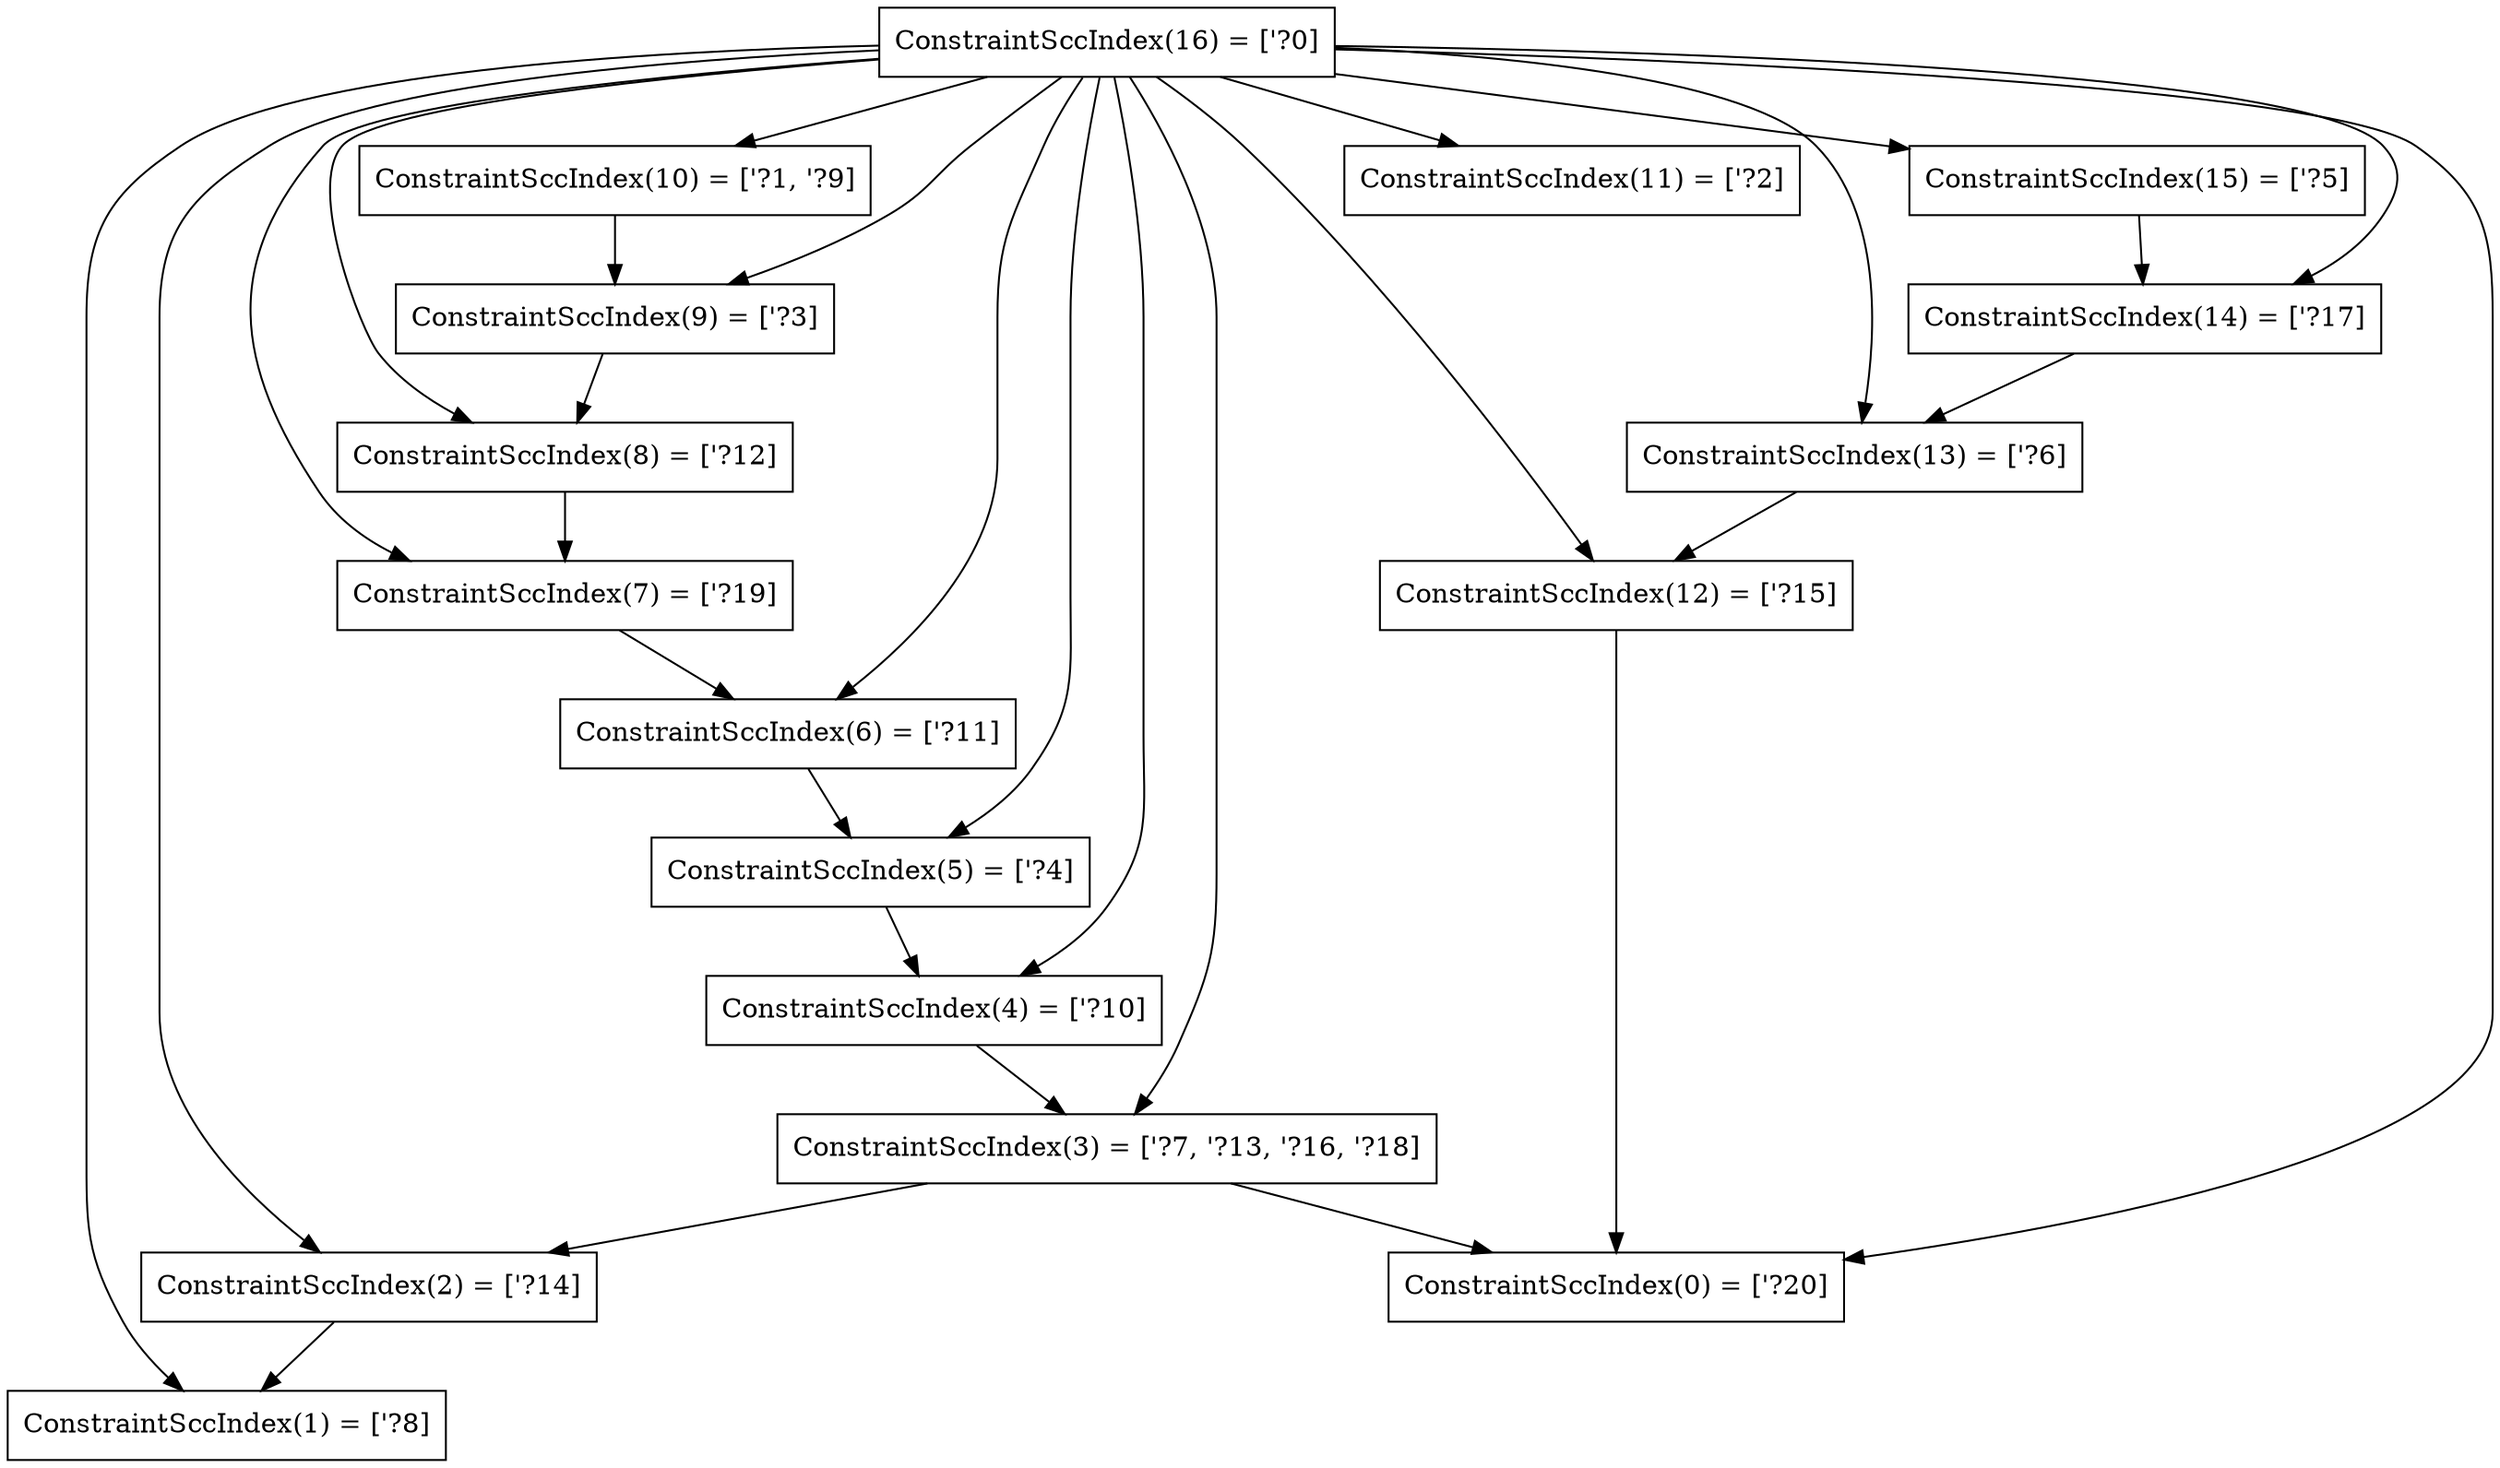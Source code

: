 digraph RegionInferenceContext {
    r0[label="ConstraintSccIndex(0) = [\'?20]"][shape="box"];
    r1[label="ConstraintSccIndex(1) = [\'?8]"][shape="box"];
    r2[label="ConstraintSccIndex(2) = [\'?14]"][shape="box"];
    r3[label="ConstraintSccIndex(3) = [\'?7, \'?13, \'?16, \'?18]"][shape="box"];
    r4[label="ConstraintSccIndex(4) = [\'?10]"][shape="box"];
    r5[label="ConstraintSccIndex(5) = [\'?4]"][shape="box"];
    r6[label="ConstraintSccIndex(6) = [\'?11]"][shape="box"];
    r7[label="ConstraintSccIndex(7) = [\'?19]"][shape="box"];
    r8[label="ConstraintSccIndex(8) = [\'?12]"][shape="box"];
    r9[label="ConstraintSccIndex(9) = [\'?3]"][shape="box"];
    r10[label="ConstraintSccIndex(10) = [\'?1, \'?9]"][shape="box"];
    r11[label="ConstraintSccIndex(11) = [\'?2]"][shape="box"];
    r12[label="ConstraintSccIndex(12) = [\'?15]"][shape="box"];
    r13[label="ConstraintSccIndex(13) = [\'?6]"][shape="box"];
    r14[label="ConstraintSccIndex(14) = [\'?17]"][shape="box"];
    r15[label="ConstraintSccIndex(15) = [\'?5]"][shape="box"];
    r16[label="ConstraintSccIndex(16) = [\'?0]"][shape="box"];
    r2 -> r1[label=""];
    r3 -> r0[label=""];
    r3 -> r2[label=""];
    r4 -> r3[label=""];
    r5 -> r4[label=""];
    r6 -> r5[label=""];
    r7 -> r6[label=""];
    r8 -> r7[label=""];
    r9 -> r8[label=""];
    r10 -> r9[label=""];
    r12 -> r0[label=""];
    r13 -> r12[label=""];
    r14 -> r13[label=""];
    r15 -> r14[label=""];
    r16 -> r10[label=""];
    r16 -> r11[label=""];
    r16 -> r9[label=""];
    r16 -> r5[label=""];
    r16 -> r15[label=""];
    r16 -> r13[label=""];
    r16 -> r3[label=""];
    r16 -> r1[label=""];
    r16 -> r4[label=""];
    r16 -> r6[label=""];
    r16 -> r8[label=""];
    r16 -> r2[label=""];
    r16 -> r12[label=""];
    r16 -> r14[label=""];
    r16 -> r7[label=""];
    r16 -> r0[label=""];
}
